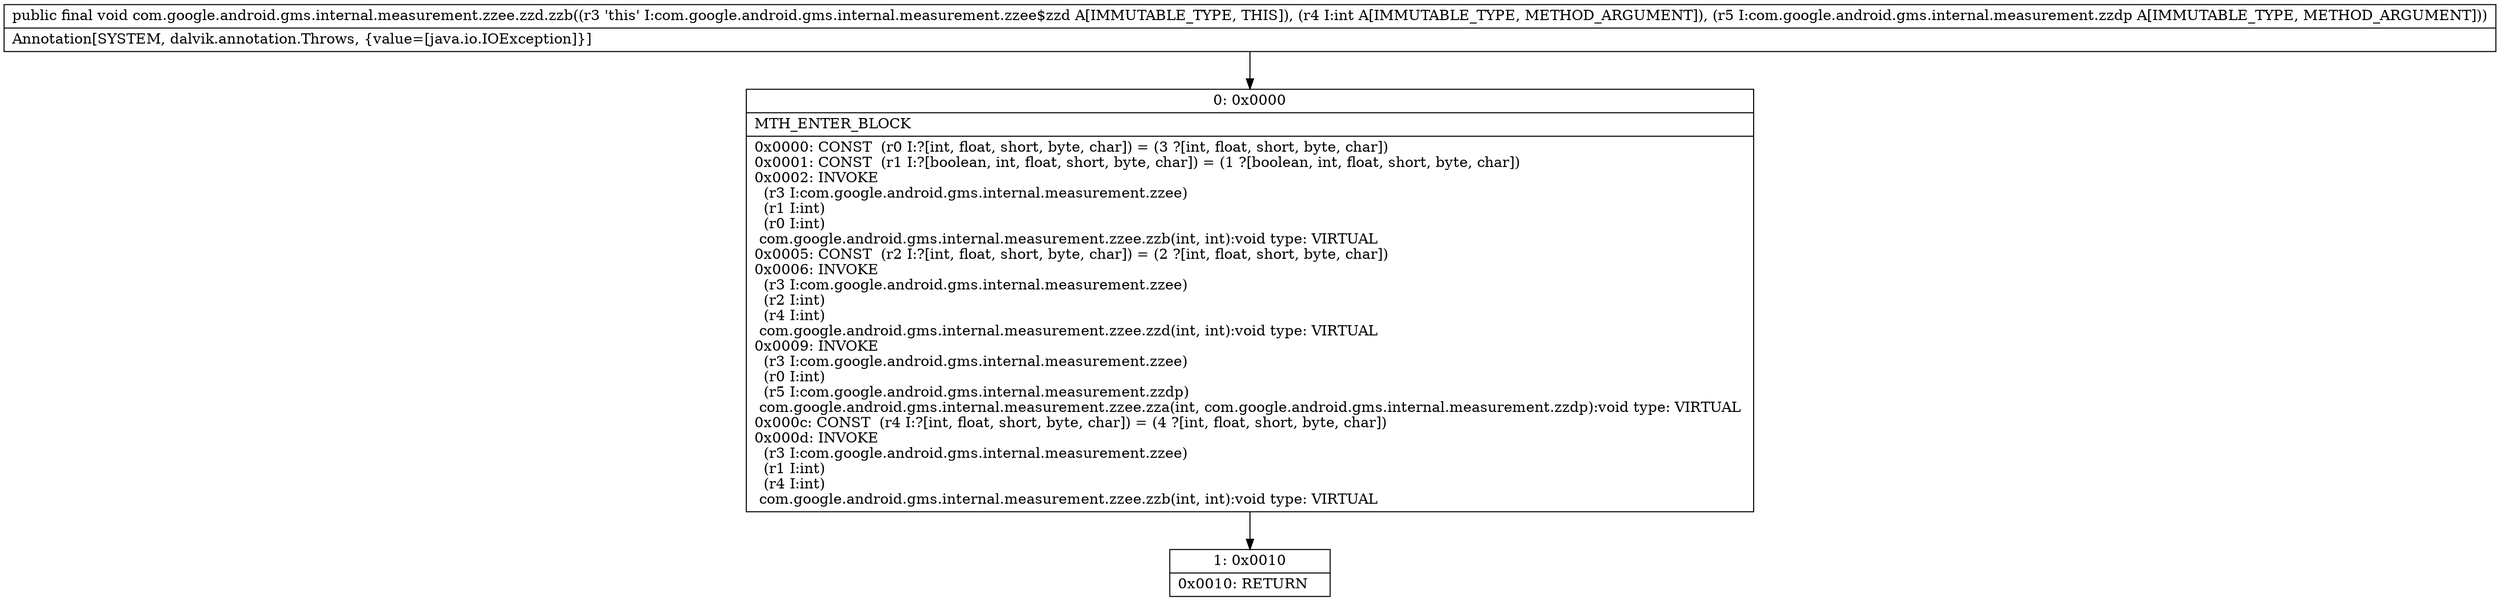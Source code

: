 digraph "CFG forcom.google.android.gms.internal.measurement.zzee.zzd.zzb(ILcom\/google\/android\/gms\/internal\/measurement\/zzdp;)V" {
Node_0 [shape=record,label="{0\:\ 0x0000|MTH_ENTER_BLOCK\l|0x0000: CONST  (r0 I:?[int, float, short, byte, char]) = (3 ?[int, float, short, byte, char]) \l0x0001: CONST  (r1 I:?[boolean, int, float, short, byte, char]) = (1 ?[boolean, int, float, short, byte, char]) \l0x0002: INVOKE  \l  (r3 I:com.google.android.gms.internal.measurement.zzee)\l  (r1 I:int)\l  (r0 I:int)\l com.google.android.gms.internal.measurement.zzee.zzb(int, int):void type: VIRTUAL \l0x0005: CONST  (r2 I:?[int, float, short, byte, char]) = (2 ?[int, float, short, byte, char]) \l0x0006: INVOKE  \l  (r3 I:com.google.android.gms.internal.measurement.zzee)\l  (r2 I:int)\l  (r4 I:int)\l com.google.android.gms.internal.measurement.zzee.zzd(int, int):void type: VIRTUAL \l0x0009: INVOKE  \l  (r3 I:com.google.android.gms.internal.measurement.zzee)\l  (r0 I:int)\l  (r5 I:com.google.android.gms.internal.measurement.zzdp)\l com.google.android.gms.internal.measurement.zzee.zza(int, com.google.android.gms.internal.measurement.zzdp):void type: VIRTUAL \l0x000c: CONST  (r4 I:?[int, float, short, byte, char]) = (4 ?[int, float, short, byte, char]) \l0x000d: INVOKE  \l  (r3 I:com.google.android.gms.internal.measurement.zzee)\l  (r1 I:int)\l  (r4 I:int)\l com.google.android.gms.internal.measurement.zzee.zzb(int, int):void type: VIRTUAL \l}"];
Node_1 [shape=record,label="{1\:\ 0x0010|0x0010: RETURN   \l}"];
MethodNode[shape=record,label="{public final void com.google.android.gms.internal.measurement.zzee.zzd.zzb((r3 'this' I:com.google.android.gms.internal.measurement.zzee$zzd A[IMMUTABLE_TYPE, THIS]), (r4 I:int A[IMMUTABLE_TYPE, METHOD_ARGUMENT]), (r5 I:com.google.android.gms.internal.measurement.zzdp A[IMMUTABLE_TYPE, METHOD_ARGUMENT]))  | Annotation[SYSTEM, dalvik.annotation.Throws, \{value=[java.io.IOException]\}]\l}"];
MethodNode -> Node_0;
Node_0 -> Node_1;
}

